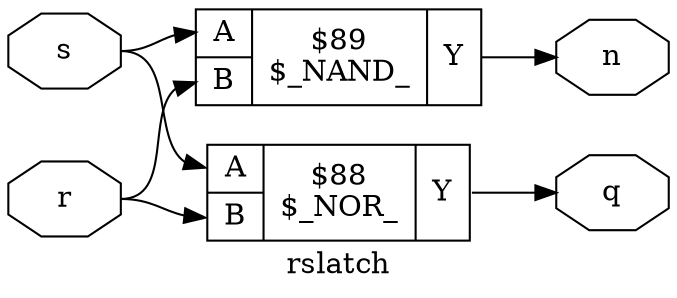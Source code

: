 digraph "rslatch" {
label="rslatch";
rankdir="LR";
remincross=true;
n1 [ shape=octagon, label="n", color="black", fontcolor="black" ];
n2 [ shape=octagon, label="q", color="black", fontcolor="black" ];
n3 [ shape=octagon, label="r", color="black", fontcolor="black" ];
n4 [ shape=octagon, label="s", color="black", fontcolor="black" ];
c8 [ shape=record, label="{{<p5> A|<p6> B}|$88\n$_NOR_|{<p7> Y}}",  ];
c9 [ shape=record, label="{{<p5> A|<p6> B}|$89\n$_NAND_|{<p7> Y}}",  ];
c9:p7:e -> n1:w [color="black", fontcolor="black", label=""];
c8:p7:e -> n2:w [color="black", fontcolor="black", label=""];
n3:e -> c8:p6:w [color="black", fontcolor="black", label=""];
n3:e -> c9:p6:w [color="black", fontcolor="black", label=""];
n4:e -> c8:p5:w [color="black", fontcolor="black", label=""];
n4:e -> c9:p5:w [color="black", fontcolor="black", label=""];
}
